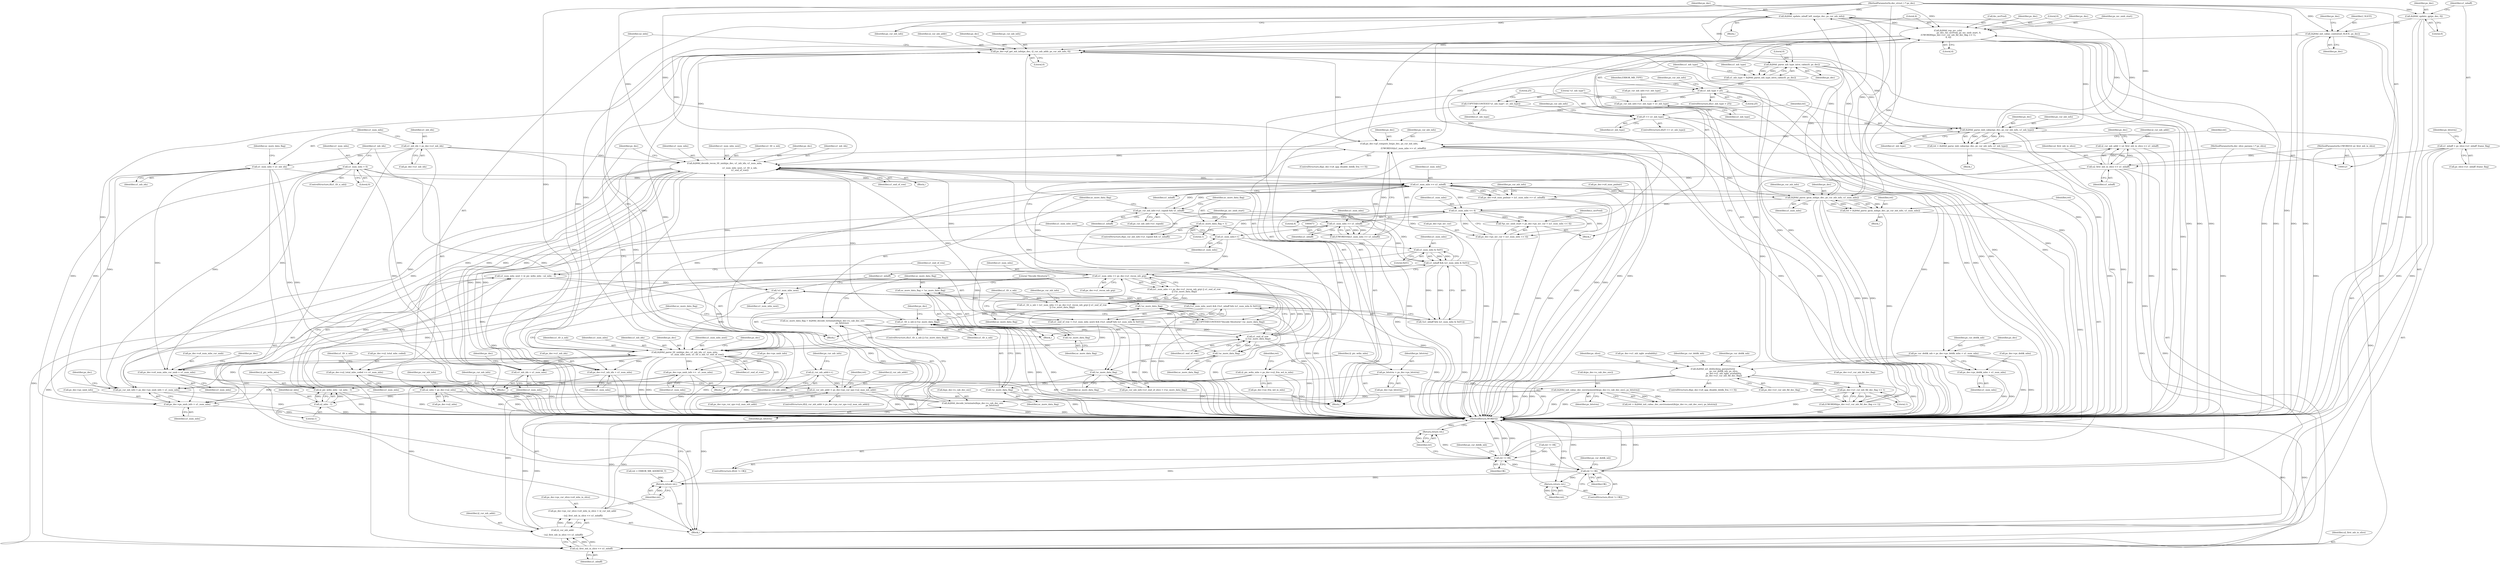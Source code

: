 digraph "0_Android_4a524d3a8ae9aa20c36430008e6bd429443f8f1d@pointer" {
"1000395" [label="(Call,ih264d_update_mbaff_left_nnz(ps_dec, ps_cur_mb_info))"];
"1000375" [label="(Call,ih264d_parse_imb_cabac(ps_dec, ps_cur_mb_info, u1_mb_type))"];
"1000325" [label="(Call,ih264d_parse_mb_type_intra_cabac(0, ps_dec))"];
"1000270" [label="(Call,ps_dec->pf_get_mb_info(ps_dec, i2_cur_mb_addr, ps_cur_mb_info, 0))"];
"1000441" [label="(Call,ih264d_rep_mv_colz(\n                                ps_dec, &s_mvPred, ps_mv_nmb_start, 0,\n (UWORD8)(ps_dec->u1_cur_mb_fld_dec_flag << 1),\n 4, 4))"];
"1000395" [label="(Call,ih264d_update_mbaff_left_nnz(ps_dec, ps_cur_mb_info))"];
"1000356" [label="(Call,ih264d_parse_ipcm_mb(ps_dec, ps_cur_mb_info, u1_num_mbs))"];
"1000122" [label="(MethodParameterIn,dec_struct_t * ps_dec)"];
"1000262" [label="(Call,u1_num_mbs >> u1_mbaff)"];
"1000500" [label="(Call,u1_num_mbs == ps_dec->u1_recon_mb_grp)"];
"1000494" [label="(Call,u1_num_mbs & 0x01)"];
"1000477" [label="(Call,u1_num_mbs++)"];
"1000435" [label="(Call,u1_num_mbs << 4)"];
"1000474" [label="(Call,u1_num_mbs >> u1_mbaff)"];
"1000401" [label="(Call,ps_cur_mb_info->u1_topmb && u1_mbaff)"];
"1000210" [label="(Call,u1_num_mbs = u1_mb_idx)"];
"1000205" [label="(Call,u1_mb_idx = ps_dec->u1_mb_idx)"];
"1000554" [label="(Call,u1_num_mbs = 0)"];
"1000540" [label="(Call,ih264d_decode_recon_tfr_nmb(ps_dec, u1_mb_idx, u1_num_mbs,\n\n                                             u1_num_mbs_next, u1_tfr_n_mb,\n                                             u1_end_of_row))"];
"1000469" [label="(Call,ps_dec->pf_compute_bs(ps_dec, ps_cur_mb_info,\n\n                                          (UWORD16)(u1_num_mbs >> u1_mbaff)))"];
"1000472" [label="(Call,(UWORD16)(u1_num_mbs >> u1_mbaff))"];
"1000557" [label="(Call,u1_mb_idx = u1_num_mbs)"];
"1000526" [label="(Call,ih264d_parse_tfr_nmb(ps_dec, u1_mb_idx, u1_num_mbs,\n                                     u1_num_mbs_next, u1_tfr_n_mb, u1_end_of_row))"];
"1000489" [label="(Call,!u1_num_mbs_next)"];
"1000479" [label="(Call,u1_num_mbs_next = i2_pic_wdin_mbs - u2_mbx - 1)"];
"1000481" [label="(Call,i2_pic_wdin_mbs - u2_mbx - 1)"];
"1000137" [label="(Call,i2_pic_wdin_mbs = ps_dec->u2_frm_wd_in_mbs)"];
"1000483" [label="(Call,u2_mbx - 1)"];
"1000275" [label="(Call,u2_mbx = ps_dec->u2_mbx)"];
"1000516" [label="(Call,u1_tfr_n_mb || (!uc_more_data_flag))"];
"1000497" [label="(Call,u1_tfr_n_mb = (u1_num_mbs == ps_dec->u1_recon_mb_grp) || u1_end_of_row\n || (!uc_more_data_flag))"];
"1000499" [label="(Call,(u1_num_mbs == ps_dec->u1_recon_mb_grp) || u1_end_of_row\n || (!uc_more_data_flag))"];
"1000505" [label="(Call,u1_end_of_row\n || (!uc_more_data_flag))"];
"1000486" [label="(Call,u1_end_of_row = (!u1_num_mbs_next) && (!(u1_mbaff && (u1_num_mbs & 0x01))))"];
"1000488" [label="(Call,(!u1_num_mbs_next) && (!(u1_mbaff && (u1_num_mbs & 0x01))))"];
"1000491" [label="(Call,!(u1_mbaff && (u1_num_mbs & 0x01)))"];
"1000492" [label="(Call,u1_mbaff && (u1_num_mbs & 0x01))"];
"1000423" [label="(Call,COPYTHECONTEXT(\"Decode Sliceterm\",!uc_more_data_flag))"];
"1000425" [label="(Call,!uc_more_data_flag)"];
"1000419" [label="(Call,uc_more_data_flag = !uc_more_data_flag)"];
"1000421" [label="(Call,!uc_more_data_flag)"];
"1000411" [label="(Call,uc_more_data_flag = ih264d_decode_terminate(&ps_dec->s_cab_dec_env,\n                                                          ps_bitstrm))"];
"1000413" [label="(Call,ih264d_decode_terminate(&ps_dec->s_cab_dec_env,\n                                                          ps_bitstrm))"];
"1000185" [label="(Call,ih264d_init_cabac_dec_envirnoment(&(ps_dec->s_cab_dec_env), ps_bitstrm))"];
"1000131" [label="(Call,ps_bitstrm = ps_dec->ps_bitstrm)"];
"1000507" [label="(Call,!uc_more_data_flag)"];
"1000406" [label="(Call,uc_more_data_flag = 1)"];
"1000518" [label="(Call,!uc_more_data_flag)"];
"1000513" [label="(Call,!uc_more_data_flag)"];
"1000218" [label="(Call,u2_first_mb_in_slice << u1_mbaff)"];
"1000124" [label="(MethodParameterIn,UWORD16 u2_first_mb_in_slice)"];
"1000161" [label="(Call,u1_mbaff = ps_slice->u1_mbaff_frame_flag)"];
"1000429" [label="(Call,*ps_mv_nmb_start = ps_dec->ps_mv_cur + (u1_num_mbs << 4))"];
"1000447" [label="(Call,(UWORD8)(ps_dec->u1_cur_mb_fld_dec_flag << 1))"];
"1000449" [label="(Call,ps_dec->u1_cur_mb_fld_dec_flag << 1)"];
"1000305" [label="(Call,ih264d_set_deblocking_parameters(\n                                ps_cur_deblk_mb, ps_slice,\n                                ps_dec->u1_mb_ngbr_availablity,\n                                ps_dec->u1_cur_mb_fld_dec_flag))"];
"1000292" [label="(Call,ps_cur_deblk_mb = ps_dec->ps_deblk_mbn + u1_num_mbs)"];
"1000123" [label="(MethodParameterIn,dec_slice_params_t * ps_slice)"];
"1000197" [label="(Call,ih264d_init_cabac_contexts(I_SLICE, ps_dec))"];
"1000158" [label="(Call,ih264d_update_qp(ps_dec, 0))"];
"1000232" [label="(Call,i2_cur_mb_addr > ps_dec->ps_cur_sps->u2_max_mb_addr)"];
"1000216" [label="(Call,i2_cur_mb_addr = u2_first_mb_in_slice << u1_mbaff)"];
"1000398" [label="(Call,i2_cur_mb_addr++)"];
"1000246" [label="(Call,ps_cur_mb_info = ps_dec->ps_nmb_info + u1_num_mbs)"];
"1000533" [label="(Call,ps_dec->ps_nmb_info +=  u1_num_mbs)"];
"1000343" [label="(Call,25 == u1_mb_type)"];
"1000339" [label="(Call,COPYTHECONTEXT(\"u1_mb_type\", u1_mb_type))"];
"1000329" [label="(Call,u1_mb_type > 25)"];
"1000323" [label="(Call,u1_mb_type = ih264d_parse_mb_type_intra_cabac(0, ps_dec))"];
"1000334" [label="(Call,ps_cur_mb_info->u1_mb_type = u1_mb_type)"];
"1000373" [label="(Call,ret = ih264d_parse_imb_cabac(ps_dec, ps_cur_mb_info, u1_mb_type))"];
"1000380" [label="(Call,ret != OK)"];
"1000361" [label="(Call,ret != OK)"];
"1000364" [label="(Return,return ret;)"];
"1000582" [label="(Return,return ret;)"];
"1000383" [label="(Return,return ret;)"];
"1000248" [label="(Call,ps_dec->ps_nmb_info + u1_num_mbs)"];
"1000253" [label="(Call,ps_dec->u4_num_mbs_cur_nmb = u1_num_mbs)"];
"1000258" [label="(Call,ps_dec->u4_num_pmbair = (u1_num_mbs >> u1_mbaff))"];
"1000294" [label="(Call,ps_dec->ps_deblk_mbn + u1_num_mbs)"];
"1000354" [label="(Call,ret = ih264d_parse_ipcm_mb(ps_dec, ps_cur_mb_info, u1_num_mbs))"];
"1000431" [label="(Call,ps_dec->ps_mv_cur + (u1_num_mbs << 4))"];
"1000547" [label="(Call,ps_dec->u2_total_mbs_coded += u1_num_mbs)"];
"1000560" [label="(Call,ps_dec->u1_mb_idx = u1_num_mbs)"];
"1000579" [label="(Call,u2_first_mb_in_slice << u1_mbaff)"];
"1000577" [label="(Call,i2_cur_mb_addr\n\n - (u2_first_mb_in_slice << u1_mbaff))"];
"1000571" [label="(Call,ps_dec->ps_cur_slice->u4_mbs_in_slice = i2_cur_mb_addr\n\n - (u2_first_mb_in_slice << u1_mbaff))"];
"1000133" [label="(Call,ps_dec->ps_bitstrm)"];
"1000400" [label="(ControlStructure,if(ps_cur_mb_info->u1_topmb && u1_mbaff))"];
"1000124" [label="(MethodParameterIn,UWORD16 u2_first_mb_in_slice)"];
"1000241" [label="(Identifier,ret)"];
"1000226" [label="(Identifier,ps_dec)"];
"1000359" [label="(Identifier,u1_num_mbs)"];
"1000275" [label="(Call,u2_mbx = ps_dec->u2_mbx)"];
"1000137" [label="(Call,i2_pic_wdin_mbs = ps_dec->u2_frm_wd_in_mbs)"];
"1000443" [label="(Call,&s_mvPred)"];
"1000527" [label="(Identifier,ps_dec)"];
"1000523" [label="(Identifier,ps_dec)"];
"1000491" [label="(Call,!(u1_mbaff && (u1_num_mbs & 0x01)))"];
"1000277" [label="(Call,ps_dec->u2_mbx)"];
"1000544" [label="(Identifier,u1_num_mbs_next)"];
"1000507" [label="(Call,!uc_more_data_flag)"];
"1000420" [label="(Identifier,uc_more_data_flag)"];
"1000463" [label="(ControlStructure,if(ps_dec->u4_app_disable_deblk_frm == 0))"];
"1000252" [label="(Identifier,u1_num_mbs)"];
"1000492" [label="(Call,u1_mbaff && (u1_num_mbs & 0x01))"];
"1000264" [label="(Identifier,u1_mbaff)"];
"1000406" [label="(Call,uc_more_data_flag = 1)"];
"1000399" [label="(Identifier,i2_cur_mb_addr)"];
"1000484" [label="(Identifier,u2_mbx)"];
"1000552" [label="(ControlStructure,if(u1_tfr_n_mb))"];
"1000257" [label="(Identifier,u1_num_mbs)"];
"1000357" [label="(Identifier,ps_dec)"];
"1000335" [label="(Call,ps_cur_mb_info->u1_mb_type)"];
"1000272" [label="(Identifier,i2_cur_mb_addr)"];
"1000442" [label="(Identifier,ps_dec)"];
"1000547" [label="(Call,ps_dec->u2_total_mbs_coded += u1_num_mbs)"];
"1000183" [label="(Call,ret = ih264d_init_cabac_dec_envirnoment(&(ps_dec->s_cab_dec_env), ps_bitstrm))"];
"1000364" [label="(Return,return ret;)"];
"1000472" [label="(Call,(UWORD16)(u1_num_mbs >> u1_mbaff))"];
"1000498" [label="(Identifier,u1_tfr_n_mb)"];
"1000302" [label="(Identifier,ps_dec)"];
"1000375" [label="(Call,ih264d_parse_imb_cabac(ps_dec, ps_cur_mb_info, u1_mb_type))"];
"1000233" [label="(Identifier,i2_cur_mb_addr)"];
"1000548" [label="(Call,ps_dec->u2_total_mbs_coded)"];
"1000405" [label="(Identifier,u1_mbaff)"];
"1000432" [label="(Call,ps_dec->ps_mv_cur)"];
"1000139" [label="(Call,ps_dec->u2_frm_wd_in_mbs)"];
"1000519" [label="(Identifier,uc_more_data_flag)"];
"1000260" [label="(Identifier,ps_dec)"];
"1000553" [label="(Identifier,u1_tfr_n_mb)"];
"1000497" [label="(Call,u1_tfr_n_mb = (u1_num_mbs == ps_dec->u1_recon_mb_grp) || u1_end_of_row\n || (!uc_more_data_flag))"];
"1000362" [label="(Identifier,ret)"];
"1000298" [label="(Identifier,u1_num_mbs)"];
"1000450" [label="(Call,ps_dec->u1_cur_mb_fld_dec_flag)"];
"1000132" [label="(Identifier,ps_bitstrm)"];
"1000325" [label="(Call,ih264d_parse_mb_type_intra_cabac(0, ps_dec))"];
"1000308" [label="(Call,ps_dec->u1_mb_ngbr_availablity)"];
"1000470" [label="(Identifier,ps_dec)"];
"1000355" [label="(Identifier,ret)"];
"1000426" [label="(Identifier,uc_more_data_flag)"];
"1000246" [label="(Call,ps_cur_mb_info = ps_dec->ps_nmb_info + u1_num_mbs)"];
"1000506" [label="(Identifier,u1_end_of_row)"];
"1000486" [label="(Call,u1_end_of_row = (!u1_num_mbs_next) && (!(u1_mbaff && (u1_num_mbs & 0x01))))"];
"1000222" [label="(Block,)"];
"1000270" [label="(Call,ps_dec->pf_get_mb_info(ps_dec, i2_cur_mb_addr, ps_cur_mb_info, 0))"];
"1000131" [label="(Call,ps_bitstrm = ps_dec->ps_bitstrm)"];
"1000185" [label="(Call,ih264d_init_cabac_dec_envirnoment(&(ps_dec->s_cab_dec_env), ps_bitstrm))"];
"1000316" [label="(Identifier,ps_cur_deblk_mb)"];
"1000199" [label="(Identifier,ps_dec)"];
"1000339" [label="(Call,COPYTHECONTEXT(\"u1_mb_type\", u1_mb_type))"];
"1000423" [label="(Call,COPYTHECONTEXT(\"Decode Sliceterm\",!uc_more_data_flag))"];
"1000560" [label="(Call,ps_dec->u1_mb_idx = u1_num_mbs)"];
"1000361" [label="(Call,ret != OK)"];
"1000258" [label="(Call,ps_dec->u4_num_pmbair = (u1_num_mbs >> u1_mbaff))"];
"1000520" [label="(Block,)"];
"1000526" [label="(Call,ih264d_parse_tfr_nmb(ps_dec, u1_mb_idx, u1_num_mbs,\n                                     u1_num_mbs_next, u1_tfr_n_mb, u1_end_of_row))"];
"1000299" [label="(ControlStructure,if(ps_dec->u4_app_disable_deblk_frm == 0))"];
"1000496" [label="(Literal,0x01)"];
"1000330" [label="(Identifier,u1_mb_type)"];
"1000336" [label="(Identifier,ps_cur_mb_info)"];
"1000564" [label="(Identifier,u1_num_mbs)"];
"1000541" [label="(Identifier,ps_dec)"];
"1000517" [label="(Identifier,u1_tfr_n_mb)"];
"1000329" [label="(Call,u1_mb_type > 25)"];
"1000542" [label="(Identifier,u1_mb_idx)"];
"1000480" [label="(Identifier,u1_num_mbs_next)"];
"1000123" [label="(MethodParameterIn,dec_slice_params_t * ps_slice)"];
"1000324" [label="(Identifier,u1_mb_type)"];
"1000253" [label="(Call,ps_dec->u4_num_mbs_cur_nmb = u1_num_mbs)"];
"1000565" [label="(Identifier,uc_more_data_flag)"];
"1000513" [label="(Call,!uc_more_data_flag)"];
"1000424" [label="(Literal,\"Decode Sliceterm\")"];
"1000212" [label="(Identifier,u1_mb_idx)"];
"1000333" [label="(Identifier,ERROR_MB_TYPE)"];
"1000381" [label="(Identifier,ret)"];
"1000429" [label="(Call,*ps_mv_nmb_start = ps_dec->ps_mv_cur + (u1_num_mbs << 4))"];
"1000159" [label="(Identifier,ps_dec)"];
"1000198" [label="(Identifier,I_SLICE)"];
"1000537" [label="(Identifier,u1_num_mbs)"];
"1000505" [label="(Call,u1_end_of_row\n || (!uc_more_data_flag))"];
"1000162" [label="(Identifier,u1_mbaff)"];
"1000327" [label="(Identifier,ps_dec)"];
"1000485" [label="(Literal,1)"];
"1000138" [label="(Identifier,i2_pic_wdin_mbs)"];
"1000418" [label="(Identifier,ps_bitstrm)"];
"1000554" [label="(Call,u1_num_mbs = 0)"];
"1000419" [label="(Call,uc_more_data_flag = !uc_more_data_flag)"];
"1000217" [label="(Identifier,i2_cur_mb_addr)"];
"1000410" [label="(Block,)"];
"1000500" [label="(Call,u1_num_mbs == ps_dec->u1_recon_mb_grp)"];
"1000341" [label="(Identifier,u1_mb_type)"];
"1000345" [label="(Identifier,u1_mb_type)"];
"1000259" [label="(Call,ps_dec->u4_num_pmbair)"];
"1000577" [label="(Call,i2_cur_mb_addr\n\n - (u2_first_mb_in_slice << u1_mbaff))"];
"1000571" [label="(Call,ps_dec->ps_cur_slice->u4_mbs_in_slice = i2_cur_mb_addr\n\n - (u2_first_mb_in_slice << u1_mbaff))"];
"1000376" [label="(Identifier,ps_dec)"];
"1000555" [label="(Identifier,u1_num_mbs)"];
"1000382" [label="(Identifier,OK)"];
"1000384" [label="(Identifier,ret)"];
"1000579" [label="(Call,u2_first_mb_in_slice << u1_mbaff)"];
"1000387" [label="(Identifier,ps_cur_deblk_mb)"];
"1000323" [label="(Call,u1_mb_type = ih264d_parse_mb_type_intra_cabac(0, ps_dec))"];
"1000326" [label="(Literal,0)"];
"1000446" [label="(Literal,0)"];
"1000306" [label="(Identifier,ps_cur_deblk_mb)"];
"1000282" [label="(Identifier,ps_cur_mb_info)"];
"1000437" [label="(Literal,4)"];
"1000530" [label="(Identifier,u1_num_mbs_next)"];
"1000350" [label="(Identifier,ps_cur_mb_info)"];
"1000232" [label="(Call,i2_cur_mb_addr > ps_dec->ps_cur_sps->u2_max_mb_addr)"];
"1000412" [label="(Identifier,uc_more_data_flag)"];
"1000543" [label="(Identifier,u1_num_mbs)"];
"1000511" [label="(Identifier,ps_cur_mb_info)"];
"1000396" [label="(Identifier,ps_dec)"];
"1000561" [label="(Call,ps_dec->u1_mb_idx)"];
"1000305" [label="(Call,ih264d_set_deblocking_parameters(\n                                ps_cur_deblk_mb, ps_slice,\n                                ps_dec->u1_mb_ngbr_availablity,\n                                ps_dec->u1_cur_mb_fld_dec_flag))"];
"1000549" [label="(Identifier,ps_dec)"];
"1000427" [label="(Block,)"];
"1000474" [label="(Call,u1_num_mbs >> u1_mbaff)"];
"1000216" [label="(Call,i2_cur_mb_addr = u2_first_mb_in_slice << u1_mbaff)"];
"1000334" [label="(Call,ps_cur_mb_info->u1_mb_type = u1_mb_type)"];
"1000582" [label="(Return,return ret;)"];
"1000540" [label="(Call,ih264d_decode_recon_tfr_nmb(ps_dec, u1_mb_idx, u1_num_mbs,\n\n                                             u1_num_mbs_next, u1_tfr_n_mb,\n                                             u1_end_of_row))"];
"1000459" [label="(Identifier,ps_dec)"];
"1000169" [label="(Identifier,ps_bitstrm)"];
"1000379" [label="(ControlStructure,if(ret != OK))"];
"1000263" [label="(Identifier,u1_num_mbs)"];
"1000493" [label="(Identifier,u1_mbaff)"];
"1000190" [label="(Identifier,ps_bitstrm)"];
"1000161" [label="(Call,u1_mbaff = ps_slice->u1_mbaff_frame_flag)"];
"1000532" [label="(Identifier,u1_end_of_row)"];
"1000267" [label="(Identifier,ps_cur_mb_info)"];
"1000440" [label="(Identifier,s_mvPred)"];
"1000455" [label="(Literal,4)"];
"1000488" [label="(Call,(!u1_num_mbs_next) && (!(u1_mbaff && (u1_num_mbs & 0x01))))"];
"1000254" [label="(Call,ps_dec->u4_num_mbs_cur_nmb)"];
"1000535" [label="(Identifier,ps_dec)"];
"1000476" [label="(Identifier,u1_mbaff)"];
"1000499" [label="(Call,(u1_num_mbs == ps_dec->u1_recon_mb_grp) || u1_end_of_row\n || (!uc_more_data_flag))"];
"1000186" [label="(Call,&(ps_dec->s_cab_dec_env))"];
"1000411" [label="(Call,uc_more_data_flag = ih264d_decode_terminate(&ps_dec->s_cab_dec_env,\n                                                          ps_bitstrm))"];
"1000525" [label="(Block,)"];
"1000435" [label="(Call,u1_num_mbs << 4)"];
"1000343" [label="(Call,25 == u1_mb_type)"];
"1000558" [label="(Identifier,u1_mb_idx)"];
"1000342" [label="(ControlStructure,if(25 == u1_mb_type))"];
"1000383" [label="(Return,return ret;)"];
"1000583" [label="(Identifier,ret)"];
"1000380" [label="(Call,ret != OK)"];
"1000557" [label="(Call,u1_mb_idx = u1_num_mbs)"];
"1000447" [label="(Call,(UWORD8)(ps_dec->u1_cur_mb_fld_dec_flag << 1))"];
"1000534" [label="(Call,ps_dec->ps_nmb_info)"];
"1000292" [label="(Call,ps_cur_deblk_mb = ps_dec->ps_deblk_mbn + u1_num_mbs)"];
"1000377" [label="(Identifier,ps_cur_mb_info)"];
"1000441" [label="(Call,ih264d_rep_mv_colz(\n                                ps_dec, &s_mvPred, ps_mv_nmb_start, 0,\n (UWORD8)(ps_dec->u1_cur_mb_fld_dec_flag << 1),\n 4, 4))"];
"1000211" [label="(Identifier,u1_num_mbs)"];
"1000489" [label="(Call,!u1_num_mbs_next)"];
"1000531" [label="(Identifier,u1_tfr_n_mb)"];
"1000234" [label="(Call,ps_dec->ps_cur_sps->u2_max_mb_addr)"];
"1000344" [label="(Literal,25)"];
"1000240" [label="(Call,ret = ERROR_MB_ADDRESS_T)"];
"1000197" [label="(Call,ih264d_init_cabac_contexts(I_SLICE, ps_dec))"];
"1000475" [label="(Identifier,u1_num_mbs)"];
"1000248" [label="(Call,ps_dec->ps_nmb_info + u1_num_mbs)"];
"1000374" [label="(Identifier,ret)"];
"1000244" [label="(Block,)"];
"1000363" [label="(Identifier,OK)"];
"1000478" [label="(Identifier,u1_num_mbs)"];
"1000431" [label="(Call,ps_dec->ps_mv_cur + (u1_num_mbs << 4))"];
"1000407" [label="(Identifier,uc_more_data_flag)"];
"1000546" [label="(Identifier,u1_end_of_row)"];
"1000494" [label="(Call,u1_num_mbs & 0x01)"];
"1000516" [label="(Call,u1_tfr_n_mb || (!uc_more_data_flag))"];
"1000490" [label="(Identifier,u1_num_mbs_next)"];
"1000483" [label="(Call,u2_mbx - 1)"];
"1000158" [label="(Call,ih264d_update_qp(ps_dec, 0))"];
"1000518" [label="(Call,!uc_more_data_flag)"];
"1000502" [label="(Call,ps_dec->u1_recon_mb_grp)"];
"1000346" [label="(Block,)"];
"1000271" [label="(Identifier,ps_dec)"];
"1000479" [label="(Call,u1_num_mbs_next = i2_pic_wdin_mbs - u2_mbx - 1)"];
"1000149" [label="(Identifier,ret)"];
"1000163" [label="(Call,ps_slice->u1_mbaff_frame_flag)"];
"1000539" [label="(Block,)"];
"1000293" [label="(Identifier,ps_cur_deblk_mb)"];
"1000445" [label="(Identifier,ps_mv_nmb_start)"];
"1000545" [label="(Identifier,u1_tfr_n_mb)"];
"1000365" [label="(Identifier,ret)"];
"1000122" [label="(MethodParameterIn,dec_struct_t * ps_dec)"];
"1000401" [label="(Call,ps_cur_mb_info->u1_topmb && u1_mbaff)"];
"1000495" [label="(Identifier,u1_num_mbs)"];
"1000572" [label="(Call,ps_dec->ps_cur_slice->u4_mbs_in_slice)"];
"1000394" [label="(Block,)"];
"1000562" [label="(Identifier,ps_dec)"];
"1000471" [label="(Identifier,ps_cur_mb_info)"];
"1000449" [label="(Call,ps_dec->u1_cur_mb_fld_dec_flag << 1)"];
"1000276" [label="(Identifier,u2_mbx)"];
"1000207" [label="(Call,ps_dec->u1_mb_idx)"];
"1000262" [label="(Call,u1_num_mbs >> u1_mbaff)"];
"1000414" [label="(Call,&ps_dec->s_cab_dec_env)"];
"1000255" [label="(Identifier,ps_dec)"];
"1000294" [label="(Call,ps_dec->ps_deblk_mbn + u1_num_mbs)"];
"1000529" [label="(Identifier,u1_num_mbs)"];
"1000338" [label="(Identifier,u1_mb_type)"];
"1000580" [label="(Identifier,u2_first_mb_in_slice)"];
"1000192" [label="(Call,ret != OK)"];
"1000378" [label="(Identifier,u1_mb_type)"];
"1000477" [label="(Call,u1_num_mbs++)"];
"1000372" [label="(Block,)"];
"1000220" [label="(Identifier,u1_mbaff)"];
"1000584" [label="(MethodReturn,WORD32)"];
"1000469" [label="(Call,ps_dec->pf_compute_bs(ps_dec, ps_cur_mb_info,\n\n                                          (UWORD16)(u1_num_mbs >> u1_mbaff)))"];
"1000454" [label="(Literal,4)"];
"1000218" [label="(Call,u2_first_mb_in_slice << u1_mbaff)"];
"1000436" [label="(Identifier,u1_num_mbs)"];
"1000210" [label="(Call,u1_num_mbs = u1_mb_idx)"];
"1000368" [label="(Identifier,ps_cur_deblk_mb)"];
"1000509" [label="(Call,ps_cur_mb_info->u1_end_of_slice = (!uc_more_data_flag))"];
"1000295" [label="(Call,ps_dec->ps_deblk_mbn)"];
"1000581" [label="(Identifier,u1_mbaff)"];
"1000125" [label="(Block,)"];
"1000247" [label="(Identifier,ps_cur_mb_info)"];
"1000354" [label="(Call,ret = ih264d_parse_ipcm_mb(ps_dec, ps_cur_mb_info, u1_num_mbs))"];
"1000514" [label="(Identifier,uc_more_data_flag)"];
"1000578" [label="(Identifier,i2_cur_mb_addr)"];
"1000508" [label="(Identifier,uc_more_data_flag)"];
"1000453" [label="(Literal,1)"];
"1000219" [label="(Identifier,u2_first_mb_in_slice)"];
"1000408" [label="(Literal,1)"];
"1000214" [label="(Identifier,uc_more_data_flag)"];
"1000395" [label="(Call,ih264d_update_mbaff_left_nnz(ps_dec, ps_cur_mb_info))"];
"1000311" [label="(Call,ps_dec->u1_cur_mb_fld_dec_flag)"];
"1000397" [label="(Identifier,ps_cur_mb_info)"];
"1000205" [label="(Call,u1_mb_idx = ps_dec->u1_mb_idx)"];
"1000402" [label="(Call,ps_cur_mb_info->u1_topmb)"];
"1000559" [label="(Identifier,u1_num_mbs)"];
"1000501" [label="(Identifier,u1_num_mbs)"];
"1000328" [label="(ControlStructure,if(u1_mb_type > 25))"];
"1000487" [label="(Identifier,u1_end_of_row)"];
"1000249" [label="(Call,ps_dec->ps_nmb_info)"];
"1000515" [label="(ControlStructure,if(u1_tfr_n_mb || (!uc_more_data_flag)))"];
"1000413" [label="(Call,ih264d_decode_terminate(&ps_dec->s_cab_dec_env,\n                                                          ps_bitstrm))"];
"1000273" [label="(Identifier,ps_cur_mb_info)"];
"1000356" [label="(Call,ih264d_parse_ipcm_mb(ps_dec, ps_cur_mb_info, u1_num_mbs))"];
"1000358" [label="(Identifier,ps_cur_mb_info)"];
"1000528" [label="(Identifier,u1_mb_idx)"];
"1000425" [label="(Call,!uc_more_data_flag)"];
"1000231" [label="(ControlStructure,if(i2_cur_mb_addr > ps_dec->ps_cur_sps->u2_max_mb_addr))"];
"1000373" [label="(Call,ret = ih264d_parse_imb_cabac(ps_dec, ps_cur_mb_info, u1_mb_type))"];
"1000206" [label="(Identifier,u1_mb_idx)"];
"1000331" [label="(Literal,25)"];
"1000482" [label="(Identifier,i2_pic_wdin_mbs)"];
"1000551" [label="(Identifier,u1_num_mbs)"];
"1000556" [label="(Literal,0)"];
"1000430" [label="(Identifier,ps_mv_nmb_start)"];
"1000340" [label="(Literal,\"u1_mb_type\")"];
"1000421" [label="(Call,!uc_more_data_flag)"];
"1000398" [label="(Call,i2_cur_mb_addr++)"];
"1000360" [label="(ControlStructure,if(ret != OK))"];
"1000422" [label="(Identifier,uc_more_data_flag)"];
"1000307" [label="(Identifier,ps_slice)"];
"1000160" [label="(Literal,0)"];
"1000202" [label="(Identifier,ps_dec)"];
"1000481" [label="(Call,i2_pic_wdin_mbs - u2_mbx - 1)"];
"1000403" [label="(Identifier,ps_cur_mb_info)"];
"1000274" [label="(Literal,0)"];
"1000533" [label="(Call,ps_dec->ps_nmb_info +=  u1_num_mbs)"];
"1000395" -> "1000394"  [label="AST: "];
"1000395" -> "1000397"  [label="CFG: "];
"1000396" -> "1000395"  [label="AST: "];
"1000397" -> "1000395"  [label="AST: "];
"1000399" -> "1000395"  [label="CFG: "];
"1000395" -> "1000584"  [label="DDG: "];
"1000395" -> "1000584"  [label="DDG: "];
"1000375" -> "1000395"  [label="DDG: "];
"1000375" -> "1000395"  [label="DDG: "];
"1000356" -> "1000395"  [label="DDG: "];
"1000356" -> "1000395"  [label="DDG: "];
"1000122" -> "1000395"  [label="DDG: "];
"1000395" -> "1000441"  [label="DDG: "];
"1000395" -> "1000469"  [label="DDG: "];
"1000375" -> "1000373"  [label="AST: "];
"1000375" -> "1000378"  [label="CFG: "];
"1000376" -> "1000375"  [label="AST: "];
"1000377" -> "1000375"  [label="AST: "];
"1000378" -> "1000375"  [label="AST: "];
"1000373" -> "1000375"  [label="CFG: "];
"1000375" -> "1000584"  [label="DDG: "];
"1000375" -> "1000584"  [label="DDG: "];
"1000375" -> "1000584"  [label="DDG: "];
"1000375" -> "1000373"  [label="DDG: "];
"1000375" -> "1000373"  [label="DDG: "];
"1000375" -> "1000373"  [label="DDG: "];
"1000325" -> "1000375"  [label="DDG: "];
"1000122" -> "1000375"  [label="DDG: "];
"1000270" -> "1000375"  [label="DDG: "];
"1000343" -> "1000375"  [label="DDG: "];
"1000375" -> "1000441"  [label="DDG: "];
"1000375" -> "1000469"  [label="DDG: "];
"1000325" -> "1000323"  [label="AST: "];
"1000325" -> "1000327"  [label="CFG: "];
"1000326" -> "1000325"  [label="AST: "];
"1000327" -> "1000325"  [label="AST: "];
"1000323" -> "1000325"  [label="CFG: "];
"1000325" -> "1000584"  [label="DDG: "];
"1000325" -> "1000323"  [label="DDG: "];
"1000325" -> "1000323"  [label="DDG: "];
"1000270" -> "1000325"  [label="DDG: "];
"1000122" -> "1000325"  [label="DDG: "];
"1000325" -> "1000356"  [label="DDG: "];
"1000270" -> "1000244"  [label="AST: "];
"1000270" -> "1000274"  [label="CFG: "];
"1000271" -> "1000270"  [label="AST: "];
"1000272" -> "1000270"  [label="AST: "];
"1000273" -> "1000270"  [label="AST: "];
"1000274" -> "1000270"  [label="AST: "];
"1000276" -> "1000270"  [label="CFG: "];
"1000270" -> "1000584"  [label="DDG: "];
"1000270" -> "1000584"  [label="DDG: "];
"1000270" -> "1000584"  [label="DDG: "];
"1000441" -> "1000270"  [label="DDG: "];
"1000469" -> "1000270"  [label="DDG: "];
"1000540" -> "1000270"  [label="DDG: "];
"1000197" -> "1000270"  [label="DDG: "];
"1000526" -> "1000270"  [label="DDG: "];
"1000122" -> "1000270"  [label="DDG: "];
"1000232" -> "1000270"  [label="DDG: "];
"1000246" -> "1000270"  [label="DDG: "];
"1000270" -> "1000356"  [label="DDG: "];
"1000270" -> "1000398"  [label="DDG: "];
"1000441" -> "1000427"  [label="AST: "];
"1000441" -> "1000455"  [label="CFG: "];
"1000442" -> "1000441"  [label="AST: "];
"1000443" -> "1000441"  [label="AST: "];
"1000445" -> "1000441"  [label="AST: "];
"1000446" -> "1000441"  [label="AST: "];
"1000447" -> "1000441"  [label="AST: "];
"1000454" -> "1000441"  [label="AST: "];
"1000455" -> "1000441"  [label="AST: "];
"1000459" -> "1000441"  [label="CFG: "];
"1000441" -> "1000584"  [label="DDG: "];
"1000441" -> "1000584"  [label="DDG: "];
"1000441" -> "1000584"  [label="DDG: "];
"1000441" -> "1000584"  [label="DDG: "];
"1000441" -> "1000584"  [label="DDG: "];
"1000356" -> "1000441"  [label="DDG: "];
"1000122" -> "1000441"  [label="DDG: "];
"1000429" -> "1000441"  [label="DDG: "];
"1000447" -> "1000441"  [label="DDG: "];
"1000441" -> "1000469"  [label="DDG: "];
"1000441" -> "1000526"  [label="DDG: "];
"1000441" -> "1000540"  [label="DDG: "];
"1000356" -> "1000354"  [label="AST: "];
"1000356" -> "1000359"  [label="CFG: "];
"1000357" -> "1000356"  [label="AST: "];
"1000358" -> "1000356"  [label="AST: "];
"1000359" -> "1000356"  [label="AST: "];
"1000354" -> "1000356"  [label="CFG: "];
"1000356" -> "1000584"  [label="DDG: "];
"1000356" -> "1000584"  [label="DDG: "];
"1000356" -> "1000584"  [label="DDG: "];
"1000356" -> "1000354"  [label="DDG: "];
"1000356" -> "1000354"  [label="DDG: "];
"1000356" -> "1000354"  [label="DDG: "];
"1000122" -> "1000356"  [label="DDG: "];
"1000262" -> "1000356"  [label="DDG: "];
"1000356" -> "1000435"  [label="DDG: "];
"1000356" -> "1000469"  [label="DDG: "];
"1000122" -> "1000121"  [label="AST: "];
"1000122" -> "1000584"  [label="DDG: "];
"1000122" -> "1000158"  [label="DDG: "];
"1000122" -> "1000197"  [label="DDG: "];
"1000122" -> "1000469"  [label="DDG: "];
"1000122" -> "1000526"  [label="DDG: "];
"1000122" -> "1000540"  [label="DDG: "];
"1000262" -> "1000258"  [label="AST: "];
"1000262" -> "1000264"  [label="CFG: "];
"1000263" -> "1000262"  [label="AST: "];
"1000264" -> "1000262"  [label="AST: "];
"1000258" -> "1000262"  [label="CFG: "];
"1000262" -> "1000584"  [label="DDG: "];
"1000262" -> "1000258"  [label="DDG: "];
"1000262" -> "1000258"  [label="DDG: "];
"1000500" -> "1000262"  [label="DDG: "];
"1000210" -> "1000262"  [label="DDG: "];
"1000554" -> "1000262"  [label="DDG: "];
"1000540" -> "1000262"  [label="DDG: "];
"1000526" -> "1000262"  [label="DDG: "];
"1000401" -> "1000262"  [label="DDG: "];
"1000492" -> "1000262"  [label="DDG: "];
"1000474" -> "1000262"  [label="DDG: "];
"1000218" -> "1000262"  [label="DDG: "];
"1000262" -> "1000292"  [label="DDG: "];
"1000262" -> "1000294"  [label="DDG: "];
"1000262" -> "1000401"  [label="DDG: "];
"1000262" -> "1000435"  [label="DDG: "];
"1000500" -> "1000499"  [label="AST: "];
"1000500" -> "1000502"  [label="CFG: "];
"1000501" -> "1000500"  [label="AST: "];
"1000502" -> "1000500"  [label="AST: "];
"1000506" -> "1000500"  [label="CFG: "];
"1000499" -> "1000500"  [label="CFG: "];
"1000500" -> "1000584"  [label="DDG: "];
"1000500" -> "1000584"  [label="DDG: "];
"1000500" -> "1000246"  [label="DDG: "];
"1000500" -> "1000248"  [label="DDG: "];
"1000500" -> "1000253"  [label="DDG: "];
"1000500" -> "1000499"  [label="DDG: "];
"1000500" -> "1000499"  [label="DDG: "];
"1000494" -> "1000500"  [label="DDG: "];
"1000477" -> "1000500"  [label="DDG: "];
"1000500" -> "1000526"  [label="DDG: "];
"1000500" -> "1000540"  [label="DDG: "];
"1000494" -> "1000492"  [label="AST: "];
"1000494" -> "1000496"  [label="CFG: "];
"1000495" -> "1000494"  [label="AST: "];
"1000496" -> "1000494"  [label="AST: "];
"1000492" -> "1000494"  [label="CFG: "];
"1000494" -> "1000492"  [label="DDG: "];
"1000494" -> "1000492"  [label="DDG: "];
"1000477" -> "1000494"  [label="DDG: "];
"1000477" -> "1000244"  [label="AST: "];
"1000477" -> "1000478"  [label="CFG: "];
"1000478" -> "1000477"  [label="AST: "];
"1000480" -> "1000477"  [label="CFG: "];
"1000435" -> "1000477"  [label="DDG: "];
"1000474" -> "1000477"  [label="DDG: "];
"1000435" -> "1000431"  [label="AST: "];
"1000435" -> "1000437"  [label="CFG: "];
"1000436" -> "1000435"  [label="AST: "];
"1000437" -> "1000435"  [label="AST: "];
"1000431" -> "1000435"  [label="CFG: "];
"1000435" -> "1000429"  [label="DDG: "];
"1000435" -> "1000429"  [label="DDG: "];
"1000435" -> "1000431"  [label="DDG: "];
"1000435" -> "1000431"  [label="DDG: "];
"1000435" -> "1000474"  [label="DDG: "];
"1000474" -> "1000472"  [label="AST: "];
"1000474" -> "1000476"  [label="CFG: "];
"1000475" -> "1000474"  [label="AST: "];
"1000476" -> "1000474"  [label="AST: "];
"1000472" -> "1000474"  [label="CFG: "];
"1000474" -> "1000472"  [label="DDG: "];
"1000474" -> "1000472"  [label="DDG: "];
"1000401" -> "1000474"  [label="DDG: "];
"1000474" -> "1000492"  [label="DDG: "];
"1000474" -> "1000579"  [label="DDG: "];
"1000401" -> "1000400"  [label="AST: "];
"1000401" -> "1000402"  [label="CFG: "];
"1000401" -> "1000405"  [label="CFG: "];
"1000402" -> "1000401"  [label="AST: "];
"1000405" -> "1000401"  [label="AST: "];
"1000407" -> "1000401"  [label="CFG: "];
"1000412" -> "1000401"  [label="CFG: "];
"1000401" -> "1000584"  [label="DDG: "];
"1000401" -> "1000584"  [label="DDG: "];
"1000401" -> "1000492"  [label="DDG: "];
"1000401" -> "1000579"  [label="DDG: "];
"1000210" -> "1000125"  [label="AST: "];
"1000210" -> "1000212"  [label="CFG: "];
"1000211" -> "1000210"  [label="AST: "];
"1000212" -> "1000210"  [label="AST: "];
"1000214" -> "1000210"  [label="CFG: "];
"1000210" -> "1000584"  [label="DDG: "];
"1000210" -> "1000584"  [label="DDG: "];
"1000205" -> "1000210"  [label="DDG: "];
"1000210" -> "1000246"  [label="DDG: "];
"1000210" -> "1000248"  [label="DDG: "];
"1000210" -> "1000253"  [label="DDG: "];
"1000205" -> "1000125"  [label="AST: "];
"1000205" -> "1000207"  [label="CFG: "];
"1000206" -> "1000205"  [label="AST: "];
"1000207" -> "1000205"  [label="AST: "];
"1000211" -> "1000205"  [label="CFG: "];
"1000205" -> "1000584"  [label="DDG: "];
"1000205" -> "1000526"  [label="DDG: "];
"1000205" -> "1000540"  [label="DDG: "];
"1000554" -> "1000552"  [label="AST: "];
"1000554" -> "1000556"  [label="CFG: "];
"1000555" -> "1000554"  [label="AST: "];
"1000556" -> "1000554"  [label="AST: "];
"1000558" -> "1000554"  [label="CFG: "];
"1000554" -> "1000246"  [label="DDG: "];
"1000554" -> "1000248"  [label="DDG: "];
"1000554" -> "1000253"  [label="DDG: "];
"1000554" -> "1000557"  [label="DDG: "];
"1000554" -> "1000560"  [label="DDG: "];
"1000540" -> "1000539"  [label="AST: "];
"1000540" -> "1000546"  [label="CFG: "];
"1000541" -> "1000540"  [label="AST: "];
"1000542" -> "1000540"  [label="AST: "];
"1000543" -> "1000540"  [label="AST: "];
"1000544" -> "1000540"  [label="AST: "];
"1000545" -> "1000540"  [label="AST: "];
"1000546" -> "1000540"  [label="AST: "];
"1000549" -> "1000540"  [label="CFG: "];
"1000540" -> "1000584"  [label="DDG: "];
"1000540" -> "1000584"  [label="DDG: "];
"1000540" -> "1000584"  [label="DDG: "];
"1000540" -> "1000584"  [label="DDG: "];
"1000540" -> "1000584"  [label="DDG: "];
"1000540" -> "1000246"  [label="DDG: "];
"1000540" -> "1000248"  [label="DDG: "];
"1000540" -> "1000253"  [label="DDG: "];
"1000469" -> "1000540"  [label="DDG: "];
"1000557" -> "1000540"  [label="DDG: "];
"1000489" -> "1000540"  [label="DDG: "];
"1000516" -> "1000540"  [label="DDG: "];
"1000505" -> "1000540"  [label="DDG: "];
"1000486" -> "1000540"  [label="DDG: "];
"1000540" -> "1000547"  [label="DDG: "];
"1000540" -> "1000557"  [label="DDG: "];
"1000540" -> "1000560"  [label="DDG: "];
"1000469" -> "1000463"  [label="AST: "];
"1000469" -> "1000472"  [label="CFG: "];
"1000470" -> "1000469"  [label="AST: "];
"1000471" -> "1000469"  [label="AST: "];
"1000472" -> "1000469"  [label="AST: "];
"1000478" -> "1000469"  [label="CFG: "];
"1000469" -> "1000584"  [label="DDG: "];
"1000469" -> "1000584"  [label="DDG: "];
"1000469" -> "1000584"  [label="DDG: "];
"1000469" -> "1000584"  [label="DDG: "];
"1000472" -> "1000469"  [label="DDG: "];
"1000469" -> "1000526"  [label="DDG: "];
"1000473" -> "1000472"  [label="AST: "];
"1000472" -> "1000584"  [label="DDG: "];
"1000557" -> "1000520"  [label="AST: "];
"1000557" -> "1000559"  [label="CFG: "];
"1000558" -> "1000557"  [label="AST: "];
"1000559" -> "1000557"  [label="AST: "];
"1000562" -> "1000557"  [label="CFG: "];
"1000557" -> "1000584"  [label="DDG: "];
"1000557" -> "1000526"  [label="DDG: "];
"1000526" -> "1000557"  [label="DDG: "];
"1000526" -> "1000525"  [label="AST: "];
"1000526" -> "1000532"  [label="CFG: "];
"1000527" -> "1000526"  [label="AST: "];
"1000528" -> "1000526"  [label="AST: "];
"1000529" -> "1000526"  [label="AST: "];
"1000530" -> "1000526"  [label="AST: "];
"1000531" -> "1000526"  [label="AST: "];
"1000532" -> "1000526"  [label="AST: "];
"1000535" -> "1000526"  [label="CFG: "];
"1000526" -> "1000584"  [label="DDG: "];
"1000526" -> "1000584"  [label="DDG: "];
"1000526" -> "1000584"  [label="DDG: "];
"1000526" -> "1000584"  [label="DDG: "];
"1000526" -> "1000584"  [label="DDG: "];
"1000526" -> "1000246"  [label="DDG: "];
"1000526" -> "1000248"  [label="DDG: "];
"1000526" -> "1000253"  [label="DDG: "];
"1000489" -> "1000526"  [label="DDG: "];
"1000516" -> "1000526"  [label="DDG: "];
"1000505" -> "1000526"  [label="DDG: "];
"1000486" -> "1000526"  [label="DDG: "];
"1000526" -> "1000533"  [label="DDG: "];
"1000526" -> "1000547"  [label="DDG: "];
"1000526" -> "1000560"  [label="DDG: "];
"1000489" -> "1000488"  [label="AST: "];
"1000489" -> "1000490"  [label="CFG: "];
"1000490" -> "1000489"  [label="AST: "];
"1000493" -> "1000489"  [label="CFG: "];
"1000488" -> "1000489"  [label="CFG: "];
"1000489" -> "1000584"  [label="DDG: "];
"1000489" -> "1000488"  [label="DDG: "];
"1000479" -> "1000489"  [label="DDG: "];
"1000479" -> "1000222"  [label="AST: "];
"1000479" -> "1000481"  [label="CFG: "];
"1000480" -> "1000479"  [label="AST: "];
"1000481" -> "1000479"  [label="AST: "];
"1000487" -> "1000479"  [label="CFG: "];
"1000479" -> "1000584"  [label="DDG: "];
"1000481" -> "1000479"  [label="DDG: "];
"1000481" -> "1000479"  [label="DDG: "];
"1000481" -> "1000483"  [label="CFG: "];
"1000482" -> "1000481"  [label="AST: "];
"1000483" -> "1000481"  [label="AST: "];
"1000481" -> "1000584"  [label="DDG: "];
"1000481" -> "1000584"  [label="DDG: "];
"1000137" -> "1000481"  [label="DDG: "];
"1000483" -> "1000481"  [label="DDG: "];
"1000483" -> "1000481"  [label="DDG: "];
"1000137" -> "1000125"  [label="AST: "];
"1000137" -> "1000139"  [label="CFG: "];
"1000138" -> "1000137"  [label="AST: "];
"1000139" -> "1000137"  [label="AST: "];
"1000149" -> "1000137"  [label="CFG: "];
"1000137" -> "1000584"  [label="DDG: "];
"1000137" -> "1000584"  [label="DDG: "];
"1000483" -> "1000485"  [label="CFG: "];
"1000484" -> "1000483"  [label="AST: "];
"1000485" -> "1000483"  [label="AST: "];
"1000483" -> "1000584"  [label="DDG: "];
"1000275" -> "1000483"  [label="DDG: "];
"1000275" -> "1000244"  [label="AST: "];
"1000275" -> "1000277"  [label="CFG: "];
"1000276" -> "1000275"  [label="AST: "];
"1000277" -> "1000275"  [label="AST: "];
"1000282" -> "1000275"  [label="CFG: "];
"1000275" -> "1000584"  [label="DDG: "];
"1000275" -> "1000584"  [label="DDG: "];
"1000516" -> "1000515"  [label="AST: "];
"1000516" -> "1000517"  [label="CFG: "];
"1000516" -> "1000518"  [label="CFG: "];
"1000517" -> "1000516"  [label="AST: "];
"1000518" -> "1000516"  [label="AST: "];
"1000565" -> "1000516"  [label="CFG: "];
"1000523" -> "1000516"  [label="CFG: "];
"1000516" -> "1000584"  [label="DDG: "];
"1000516" -> "1000584"  [label="DDG: "];
"1000516" -> "1000584"  [label="DDG: "];
"1000516" -> "1000505"  [label="DDG: "];
"1000497" -> "1000516"  [label="DDG: "];
"1000518" -> "1000516"  [label="DDG: "];
"1000513" -> "1000516"  [label="DDG: "];
"1000497" -> "1000222"  [label="AST: "];
"1000497" -> "1000499"  [label="CFG: "];
"1000498" -> "1000497"  [label="AST: "];
"1000499" -> "1000497"  [label="AST: "];
"1000511" -> "1000497"  [label="CFG: "];
"1000497" -> "1000584"  [label="DDG: "];
"1000499" -> "1000497"  [label="DDG: "];
"1000499" -> "1000497"  [label="DDG: "];
"1000499" -> "1000505"  [label="CFG: "];
"1000505" -> "1000499"  [label="AST: "];
"1000499" -> "1000584"  [label="DDG: "];
"1000499" -> "1000584"  [label="DDG: "];
"1000505" -> "1000499"  [label="DDG: "];
"1000505" -> "1000499"  [label="DDG: "];
"1000505" -> "1000506"  [label="CFG: "];
"1000505" -> "1000507"  [label="CFG: "];
"1000506" -> "1000505"  [label="AST: "];
"1000507" -> "1000505"  [label="AST: "];
"1000505" -> "1000584"  [label="DDG: "];
"1000486" -> "1000505"  [label="DDG: "];
"1000423" -> "1000505"  [label="DDG: "];
"1000507" -> "1000505"  [label="DDG: "];
"1000486" -> "1000222"  [label="AST: "];
"1000486" -> "1000488"  [label="CFG: "];
"1000487" -> "1000486"  [label="AST: "];
"1000488" -> "1000486"  [label="AST: "];
"1000498" -> "1000486"  [label="CFG: "];
"1000486" -> "1000584"  [label="DDG: "];
"1000486" -> "1000584"  [label="DDG: "];
"1000488" -> "1000486"  [label="DDG: "];
"1000488" -> "1000486"  [label="DDG: "];
"1000488" -> "1000491"  [label="CFG: "];
"1000491" -> "1000488"  [label="AST: "];
"1000488" -> "1000584"  [label="DDG: "];
"1000488" -> "1000584"  [label="DDG: "];
"1000491" -> "1000488"  [label="DDG: "];
"1000491" -> "1000492"  [label="CFG: "];
"1000492" -> "1000491"  [label="AST: "];
"1000491" -> "1000584"  [label="DDG: "];
"1000492" -> "1000491"  [label="DDG: "];
"1000492" -> "1000491"  [label="DDG: "];
"1000492" -> "1000493"  [label="CFG: "];
"1000493" -> "1000492"  [label="AST: "];
"1000492" -> "1000584"  [label="DDG: "];
"1000492" -> "1000579"  [label="DDG: "];
"1000423" -> "1000410"  [label="AST: "];
"1000423" -> "1000425"  [label="CFG: "];
"1000424" -> "1000423"  [label="AST: "];
"1000425" -> "1000423"  [label="AST: "];
"1000430" -> "1000423"  [label="CFG: "];
"1000423" -> "1000584"  [label="DDG: "];
"1000425" -> "1000423"  [label="DDG: "];
"1000425" -> "1000426"  [label="CFG: "];
"1000426" -> "1000425"  [label="AST: "];
"1000419" -> "1000425"  [label="DDG: "];
"1000425" -> "1000507"  [label="DDG: "];
"1000425" -> "1000513"  [label="DDG: "];
"1000419" -> "1000410"  [label="AST: "];
"1000419" -> "1000421"  [label="CFG: "];
"1000420" -> "1000419"  [label="AST: "];
"1000421" -> "1000419"  [label="AST: "];
"1000424" -> "1000419"  [label="CFG: "];
"1000421" -> "1000419"  [label="DDG: "];
"1000421" -> "1000422"  [label="CFG: "];
"1000422" -> "1000421"  [label="AST: "];
"1000411" -> "1000421"  [label="DDG: "];
"1000411" -> "1000410"  [label="AST: "];
"1000411" -> "1000413"  [label="CFG: "];
"1000412" -> "1000411"  [label="AST: "];
"1000413" -> "1000411"  [label="AST: "];
"1000420" -> "1000411"  [label="CFG: "];
"1000411" -> "1000584"  [label="DDG: "];
"1000413" -> "1000411"  [label="DDG: "];
"1000413" -> "1000411"  [label="DDG: "];
"1000413" -> "1000418"  [label="CFG: "];
"1000414" -> "1000413"  [label="AST: "];
"1000418" -> "1000413"  [label="AST: "];
"1000413" -> "1000584"  [label="DDG: "];
"1000413" -> "1000584"  [label="DDG: "];
"1000185" -> "1000413"  [label="DDG: "];
"1000185" -> "1000413"  [label="DDG: "];
"1000185" -> "1000183"  [label="AST: "];
"1000185" -> "1000190"  [label="CFG: "];
"1000186" -> "1000185"  [label="AST: "];
"1000190" -> "1000185"  [label="AST: "];
"1000183" -> "1000185"  [label="CFG: "];
"1000185" -> "1000584"  [label="DDG: "];
"1000185" -> "1000584"  [label="DDG: "];
"1000185" -> "1000183"  [label="DDG: "];
"1000185" -> "1000183"  [label="DDG: "];
"1000131" -> "1000185"  [label="DDG: "];
"1000131" -> "1000125"  [label="AST: "];
"1000131" -> "1000133"  [label="CFG: "];
"1000132" -> "1000131"  [label="AST: "];
"1000133" -> "1000131"  [label="AST: "];
"1000138" -> "1000131"  [label="CFG: "];
"1000131" -> "1000584"  [label="DDG: "];
"1000507" -> "1000508"  [label="CFG: "];
"1000508" -> "1000507"  [label="AST: "];
"1000406" -> "1000507"  [label="DDG: "];
"1000507" -> "1000513"  [label="DDG: "];
"1000406" -> "1000400"  [label="AST: "];
"1000406" -> "1000408"  [label="CFG: "];
"1000407" -> "1000406"  [label="AST: "];
"1000408" -> "1000406"  [label="AST: "];
"1000430" -> "1000406"  [label="CFG: "];
"1000406" -> "1000513"  [label="DDG: "];
"1000518" -> "1000519"  [label="CFG: "];
"1000519" -> "1000518"  [label="AST: "];
"1000518" -> "1000584"  [label="DDG: "];
"1000513" -> "1000518"  [label="DDG: "];
"1000513" -> "1000509"  [label="AST: "];
"1000513" -> "1000514"  [label="CFG: "];
"1000514" -> "1000513"  [label="AST: "];
"1000509" -> "1000513"  [label="CFG: "];
"1000513" -> "1000584"  [label="DDG: "];
"1000513" -> "1000509"  [label="DDG: "];
"1000218" -> "1000216"  [label="AST: "];
"1000218" -> "1000220"  [label="CFG: "];
"1000219" -> "1000218"  [label="AST: "];
"1000220" -> "1000218"  [label="AST: "];
"1000216" -> "1000218"  [label="CFG: "];
"1000218" -> "1000584"  [label="DDG: "];
"1000218" -> "1000216"  [label="DDG: "];
"1000218" -> "1000216"  [label="DDG: "];
"1000124" -> "1000218"  [label="DDG: "];
"1000161" -> "1000218"  [label="DDG: "];
"1000218" -> "1000579"  [label="DDG: "];
"1000218" -> "1000579"  [label="DDG: "];
"1000124" -> "1000121"  [label="AST: "];
"1000124" -> "1000584"  [label="DDG: "];
"1000124" -> "1000579"  [label="DDG: "];
"1000161" -> "1000125"  [label="AST: "];
"1000161" -> "1000163"  [label="CFG: "];
"1000162" -> "1000161"  [label="AST: "];
"1000163" -> "1000161"  [label="AST: "];
"1000169" -> "1000161"  [label="CFG: "];
"1000161" -> "1000584"  [label="DDG: "];
"1000161" -> "1000584"  [label="DDG: "];
"1000429" -> "1000427"  [label="AST: "];
"1000429" -> "1000431"  [label="CFG: "];
"1000430" -> "1000429"  [label="AST: "];
"1000431" -> "1000429"  [label="AST: "];
"1000440" -> "1000429"  [label="CFG: "];
"1000429" -> "1000584"  [label="DDG: "];
"1000447" -> "1000449"  [label="CFG: "];
"1000448" -> "1000447"  [label="AST: "];
"1000449" -> "1000447"  [label="AST: "];
"1000454" -> "1000447"  [label="CFG: "];
"1000447" -> "1000584"  [label="DDG: "];
"1000449" -> "1000447"  [label="DDG: "];
"1000449" -> "1000447"  [label="DDG: "];
"1000449" -> "1000453"  [label="CFG: "];
"1000450" -> "1000449"  [label="AST: "];
"1000453" -> "1000449"  [label="AST: "];
"1000449" -> "1000584"  [label="DDG: "];
"1000449" -> "1000305"  [label="DDG: "];
"1000305" -> "1000449"  [label="DDG: "];
"1000305" -> "1000299"  [label="AST: "];
"1000305" -> "1000311"  [label="CFG: "];
"1000306" -> "1000305"  [label="AST: "];
"1000307" -> "1000305"  [label="AST: "];
"1000308" -> "1000305"  [label="AST: "];
"1000311" -> "1000305"  [label="AST: "];
"1000316" -> "1000305"  [label="CFG: "];
"1000305" -> "1000584"  [label="DDG: "];
"1000305" -> "1000584"  [label="DDG: "];
"1000305" -> "1000584"  [label="DDG: "];
"1000305" -> "1000584"  [label="DDG: "];
"1000305" -> "1000584"  [label="DDG: "];
"1000292" -> "1000305"  [label="DDG: "];
"1000123" -> "1000305"  [label="DDG: "];
"1000292" -> "1000244"  [label="AST: "];
"1000292" -> "1000294"  [label="CFG: "];
"1000293" -> "1000292"  [label="AST: "];
"1000294" -> "1000292"  [label="AST: "];
"1000302" -> "1000292"  [label="CFG: "];
"1000292" -> "1000584"  [label="DDG: "];
"1000292" -> "1000584"  [label="DDG: "];
"1000123" -> "1000121"  [label="AST: "];
"1000123" -> "1000584"  [label="DDG: "];
"1000197" -> "1000125"  [label="AST: "];
"1000197" -> "1000199"  [label="CFG: "];
"1000198" -> "1000197"  [label="AST: "];
"1000199" -> "1000197"  [label="AST: "];
"1000202" -> "1000197"  [label="CFG: "];
"1000197" -> "1000584"  [label="DDG: "];
"1000197" -> "1000584"  [label="DDG: "];
"1000197" -> "1000584"  [label="DDG: "];
"1000158" -> "1000197"  [label="DDG: "];
"1000158" -> "1000125"  [label="AST: "];
"1000158" -> "1000160"  [label="CFG: "];
"1000159" -> "1000158"  [label="AST: "];
"1000160" -> "1000158"  [label="AST: "];
"1000162" -> "1000158"  [label="CFG: "];
"1000158" -> "1000584"  [label="DDG: "];
"1000158" -> "1000584"  [label="DDG: "];
"1000232" -> "1000231"  [label="AST: "];
"1000232" -> "1000234"  [label="CFG: "];
"1000233" -> "1000232"  [label="AST: "];
"1000234" -> "1000232"  [label="AST: "];
"1000241" -> "1000232"  [label="CFG: "];
"1000247" -> "1000232"  [label="CFG: "];
"1000232" -> "1000584"  [label="DDG: "];
"1000232" -> "1000584"  [label="DDG: "];
"1000216" -> "1000232"  [label="DDG: "];
"1000398" -> "1000232"  [label="DDG: "];
"1000232" -> "1000577"  [label="DDG: "];
"1000216" -> "1000125"  [label="AST: "];
"1000217" -> "1000216"  [label="AST: "];
"1000226" -> "1000216"  [label="CFG: "];
"1000216" -> "1000584"  [label="DDG: "];
"1000398" -> "1000244"  [label="AST: "];
"1000398" -> "1000399"  [label="CFG: "];
"1000399" -> "1000398"  [label="AST: "];
"1000403" -> "1000398"  [label="CFG: "];
"1000398" -> "1000577"  [label="DDG: "];
"1000246" -> "1000244"  [label="AST: "];
"1000246" -> "1000248"  [label="CFG: "];
"1000247" -> "1000246"  [label="AST: "];
"1000248" -> "1000246"  [label="AST: "];
"1000255" -> "1000246"  [label="CFG: "];
"1000246" -> "1000584"  [label="DDG: "];
"1000533" -> "1000246"  [label="DDG: "];
"1000533" -> "1000525"  [label="AST: "];
"1000533" -> "1000537"  [label="CFG: "];
"1000534" -> "1000533"  [label="AST: "];
"1000537" -> "1000533"  [label="AST: "];
"1000549" -> "1000533"  [label="CFG: "];
"1000533" -> "1000584"  [label="DDG: "];
"1000533" -> "1000248"  [label="DDG: "];
"1000343" -> "1000342"  [label="AST: "];
"1000343" -> "1000345"  [label="CFG: "];
"1000344" -> "1000343"  [label="AST: "];
"1000345" -> "1000343"  [label="AST: "];
"1000350" -> "1000343"  [label="CFG: "];
"1000374" -> "1000343"  [label="CFG: "];
"1000343" -> "1000584"  [label="DDG: "];
"1000343" -> "1000584"  [label="DDG: "];
"1000339" -> "1000343"  [label="DDG: "];
"1000339" -> "1000244"  [label="AST: "];
"1000339" -> "1000341"  [label="CFG: "];
"1000340" -> "1000339"  [label="AST: "];
"1000341" -> "1000339"  [label="AST: "];
"1000344" -> "1000339"  [label="CFG: "];
"1000339" -> "1000584"  [label="DDG: "];
"1000329" -> "1000339"  [label="DDG: "];
"1000329" -> "1000328"  [label="AST: "];
"1000329" -> "1000331"  [label="CFG: "];
"1000330" -> "1000329"  [label="AST: "];
"1000331" -> "1000329"  [label="AST: "];
"1000333" -> "1000329"  [label="CFG: "];
"1000336" -> "1000329"  [label="CFG: "];
"1000329" -> "1000584"  [label="DDG: "];
"1000329" -> "1000584"  [label="DDG: "];
"1000323" -> "1000329"  [label="DDG: "];
"1000329" -> "1000334"  [label="DDG: "];
"1000323" -> "1000244"  [label="AST: "];
"1000324" -> "1000323"  [label="AST: "];
"1000330" -> "1000323"  [label="CFG: "];
"1000323" -> "1000584"  [label="DDG: "];
"1000334" -> "1000244"  [label="AST: "];
"1000334" -> "1000338"  [label="CFG: "];
"1000335" -> "1000334"  [label="AST: "];
"1000338" -> "1000334"  [label="AST: "];
"1000340" -> "1000334"  [label="CFG: "];
"1000334" -> "1000584"  [label="DDG: "];
"1000373" -> "1000372"  [label="AST: "];
"1000374" -> "1000373"  [label="AST: "];
"1000381" -> "1000373"  [label="CFG: "];
"1000373" -> "1000584"  [label="DDG: "];
"1000373" -> "1000380"  [label="DDG: "];
"1000380" -> "1000379"  [label="AST: "];
"1000380" -> "1000382"  [label="CFG: "];
"1000381" -> "1000380"  [label="AST: "];
"1000382" -> "1000380"  [label="AST: "];
"1000384" -> "1000380"  [label="CFG: "];
"1000387" -> "1000380"  [label="CFG: "];
"1000380" -> "1000584"  [label="DDG: "];
"1000380" -> "1000584"  [label="DDG: "];
"1000380" -> "1000584"  [label="DDG: "];
"1000380" -> "1000361"  [label="DDG: "];
"1000192" -> "1000380"  [label="DDG: "];
"1000361" -> "1000380"  [label="DDG: "];
"1000380" -> "1000383"  [label="DDG: "];
"1000380" -> "1000582"  [label="DDG: "];
"1000361" -> "1000360"  [label="AST: "];
"1000361" -> "1000363"  [label="CFG: "];
"1000362" -> "1000361"  [label="AST: "];
"1000363" -> "1000361"  [label="AST: "];
"1000365" -> "1000361"  [label="CFG: "];
"1000368" -> "1000361"  [label="CFG: "];
"1000361" -> "1000584"  [label="DDG: "];
"1000361" -> "1000584"  [label="DDG: "];
"1000361" -> "1000584"  [label="DDG: "];
"1000354" -> "1000361"  [label="DDG: "];
"1000192" -> "1000361"  [label="DDG: "];
"1000361" -> "1000364"  [label="DDG: "];
"1000361" -> "1000582"  [label="DDG: "];
"1000364" -> "1000360"  [label="AST: "];
"1000364" -> "1000365"  [label="CFG: "];
"1000365" -> "1000364"  [label="AST: "];
"1000584" -> "1000364"  [label="CFG: "];
"1000364" -> "1000584"  [label="DDG: "];
"1000365" -> "1000364"  [label="DDG: "];
"1000582" -> "1000125"  [label="AST: "];
"1000582" -> "1000583"  [label="CFG: "];
"1000583" -> "1000582"  [label="AST: "];
"1000584" -> "1000582"  [label="CFG: "];
"1000582" -> "1000584"  [label="DDG: "];
"1000583" -> "1000582"  [label="DDG: "];
"1000240" -> "1000582"  [label="DDG: "];
"1000383" -> "1000379"  [label="AST: "];
"1000383" -> "1000384"  [label="CFG: "];
"1000384" -> "1000383"  [label="AST: "];
"1000584" -> "1000383"  [label="CFG: "];
"1000383" -> "1000584"  [label="DDG: "];
"1000384" -> "1000383"  [label="DDG: "];
"1000248" -> "1000252"  [label="CFG: "];
"1000249" -> "1000248"  [label="AST: "];
"1000252" -> "1000248"  [label="AST: "];
"1000248" -> "1000584"  [label="DDG: "];
"1000253" -> "1000244"  [label="AST: "];
"1000253" -> "1000257"  [label="CFG: "];
"1000254" -> "1000253"  [label="AST: "];
"1000257" -> "1000253"  [label="AST: "];
"1000260" -> "1000253"  [label="CFG: "];
"1000253" -> "1000584"  [label="DDG: "];
"1000258" -> "1000244"  [label="AST: "];
"1000259" -> "1000258"  [label="AST: "];
"1000267" -> "1000258"  [label="CFG: "];
"1000258" -> "1000584"  [label="DDG: "];
"1000258" -> "1000584"  [label="DDG: "];
"1000294" -> "1000298"  [label="CFG: "];
"1000295" -> "1000294"  [label="AST: "];
"1000298" -> "1000294"  [label="AST: "];
"1000294" -> "1000584"  [label="DDG: "];
"1000294" -> "1000584"  [label="DDG: "];
"1000354" -> "1000346"  [label="AST: "];
"1000355" -> "1000354"  [label="AST: "];
"1000362" -> "1000354"  [label="CFG: "];
"1000354" -> "1000584"  [label="DDG: "];
"1000432" -> "1000431"  [label="AST: "];
"1000431" -> "1000584"  [label="DDG: "];
"1000431" -> "1000584"  [label="DDG: "];
"1000547" -> "1000520"  [label="AST: "];
"1000547" -> "1000551"  [label="CFG: "];
"1000548" -> "1000547"  [label="AST: "];
"1000551" -> "1000547"  [label="AST: "];
"1000553" -> "1000547"  [label="CFG: "];
"1000547" -> "1000584"  [label="DDG: "];
"1000560" -> "1000520"  [label="AST: "];
"1000560" -> "1000564"  [label="CFG: "];
"1000561" -> "1000560"  [label="AST: "];
"1000564" -> "1000560"  [label="AST: "];
"1000565" -> "1000560"  [label="CFG: "];
"1000560" -> "1000584"  [label="DDG: "];
"1000560" -> "1000584"  [label="DDG: "];
"1000579" -> "1000577"  [label="AST: "];
"1000579" -> "1000581"  [label="CFG: "];
"1000580" -> "1000579"  [label="AST: "];
"1000581" -> "1000579"  [label="AST: "];
"1000577" -> "1000579"  [label="CFG: "];
"1000579" -> "1000584"  [label="DDG: "];
"1000579" -> "1000584"  [label="DDG: "];
"1000579" -> "1000577"  [label="DDG: "];
"1000579" -> "1000577"  [label="DDG: "];
"1000577" -> "1000571"  [label="AST: "];
"1000578" -> "1000577"  [label="AST: "];
"1000571" -> "1000577"  [label="CFG: "];
"1000577" -> "1000584"  [label="DDG: "];
"1000577" -> "1000584"  [label="DDG: "];
"1000577" -> "1000571"  [label="DDG: "];
"1000577" -> "1000571"  [label="DDG: "];
"1000571" -> "1000125"  [label="AST: "];
"1000572" -> "1000571"  [label="AST: "];
"1000583" -> "1000571"  [label="CFG: "];
"1000571" -> "1000584"  [label="DDG: "];
"1000571" -> "1000584"  [label="DDG: "];
}
